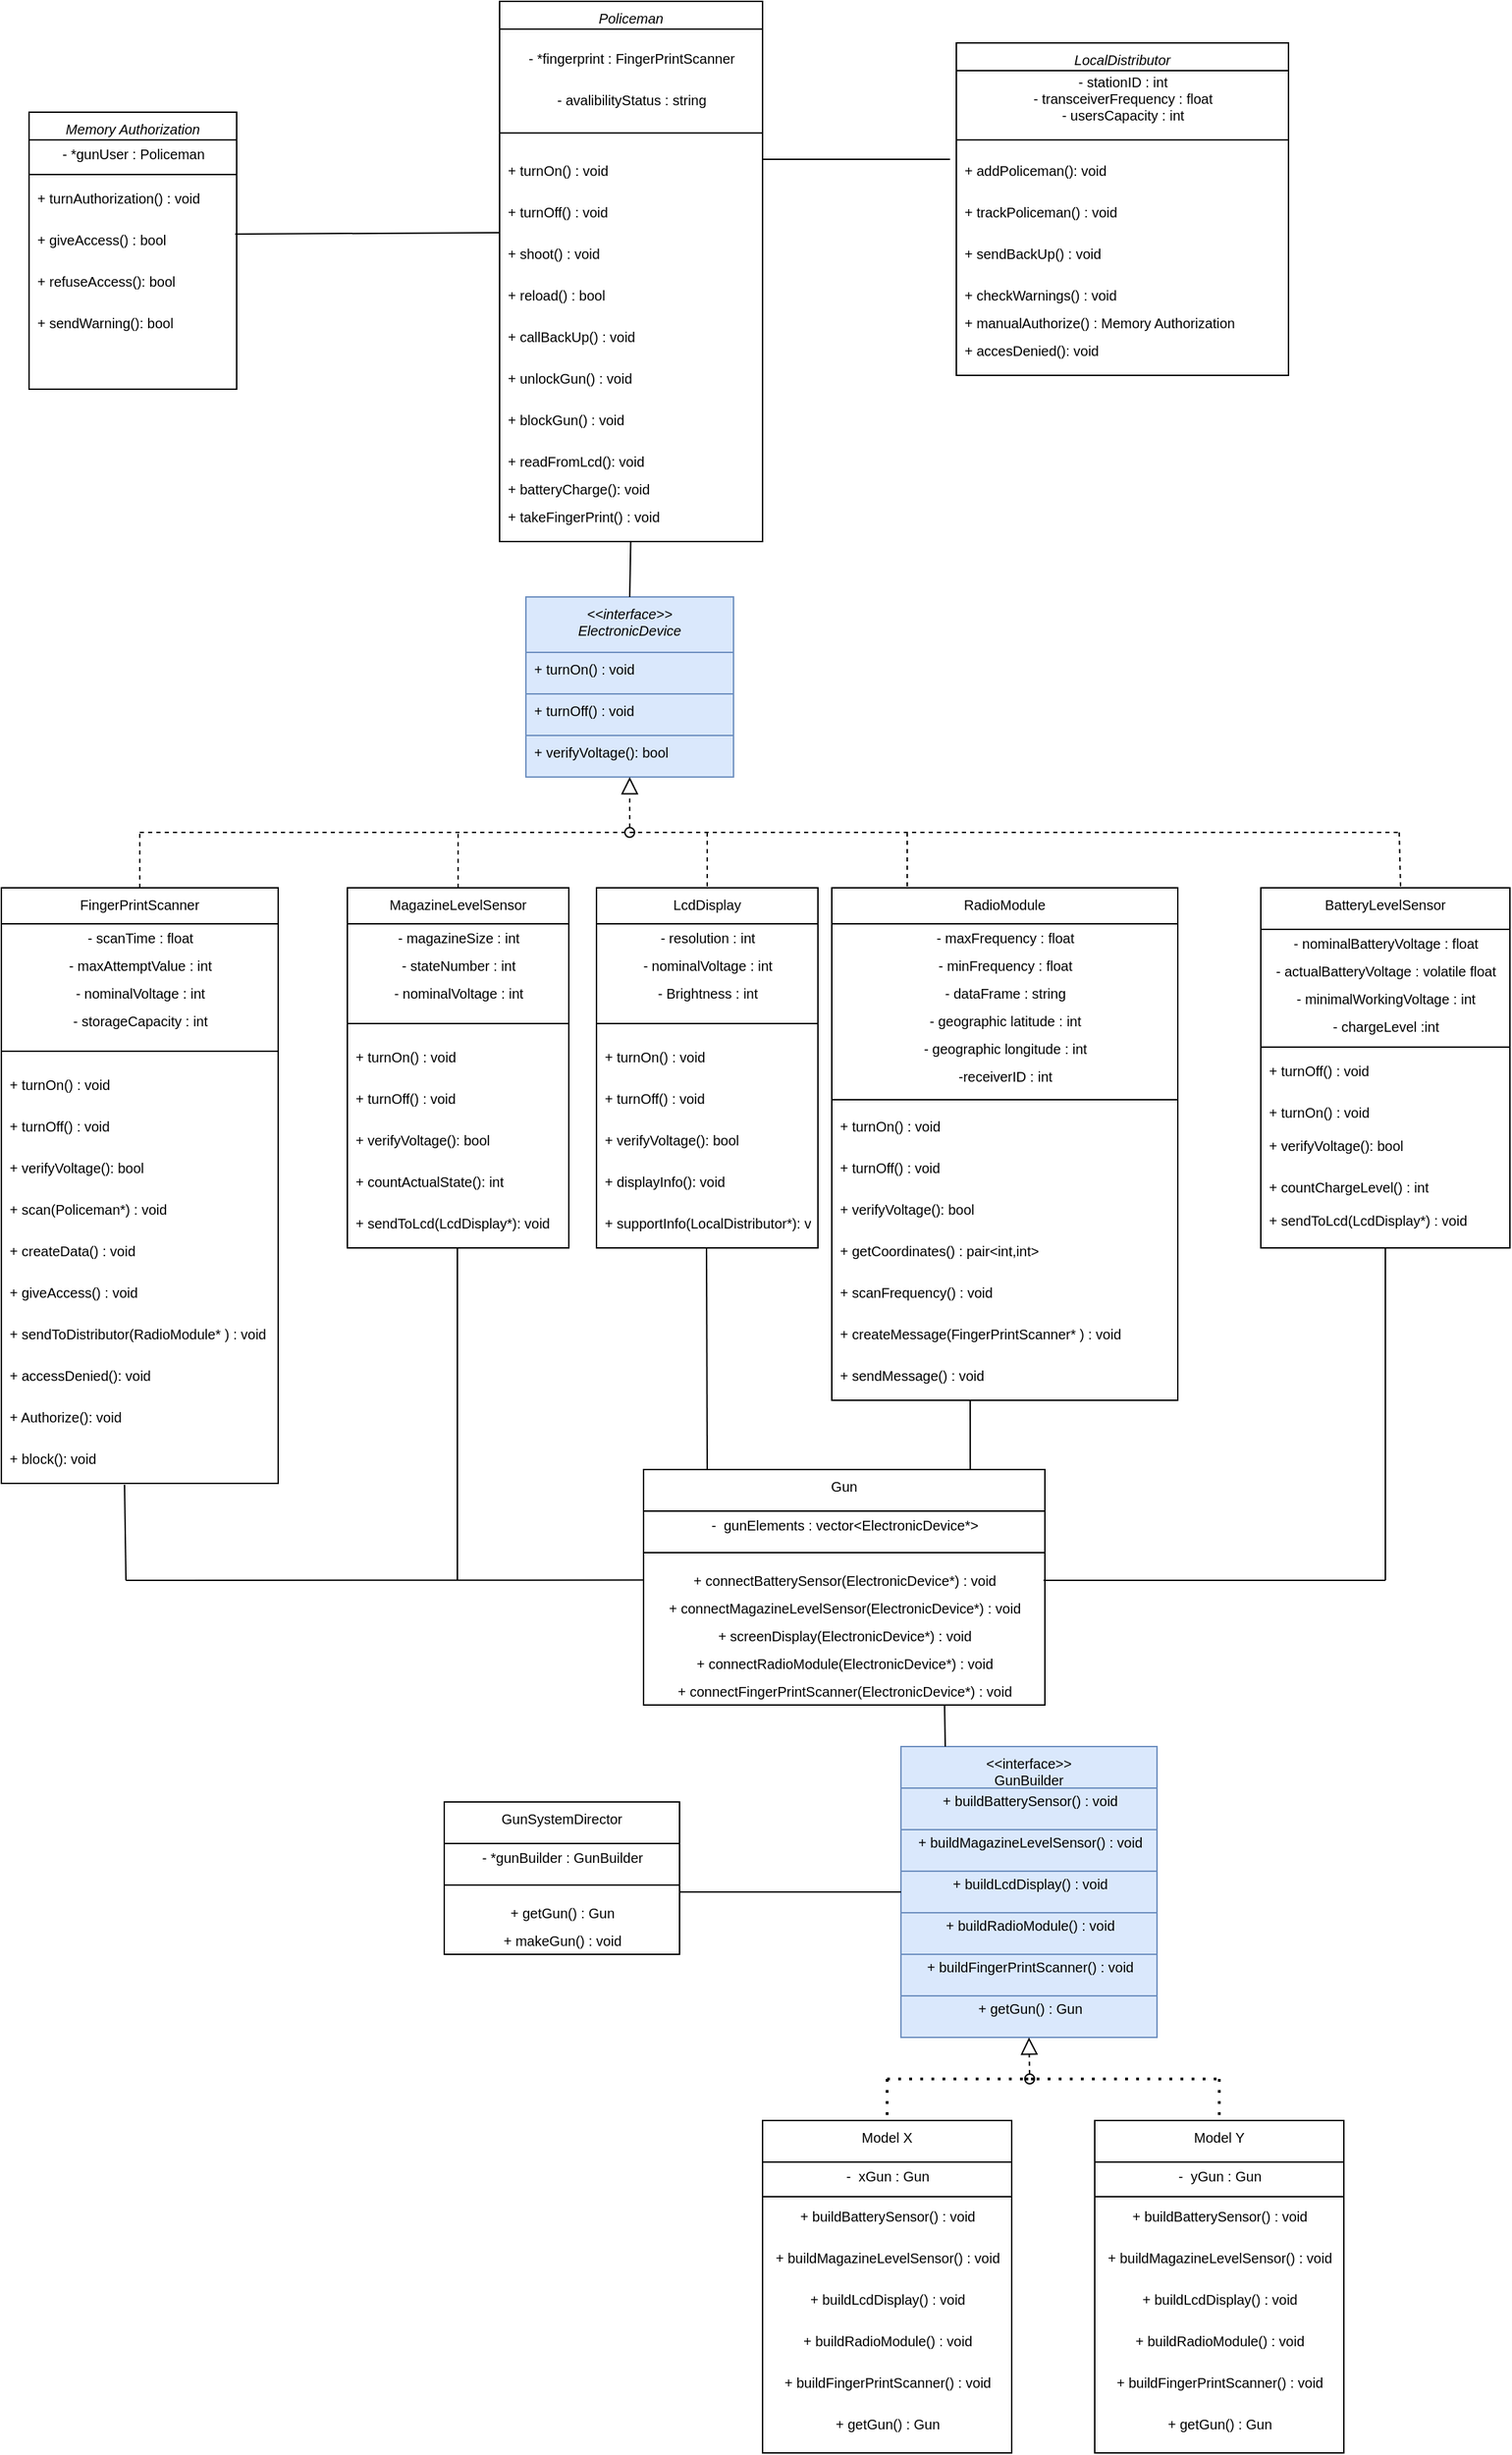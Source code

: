 <mxfile version="13.10.9" type="github">
  <diagram id="C5RBs43oDa-KdzZeNtuy" name="Page-1">
    <mxGraphModel dx="1695" dy="395" grid="1" gridSize="10" guides="1" tooltips="1" connect="1" arrows="1" fold="1" page="1" pageScale="1" pageWidth="827" pageHeight="1169" math="0" shadow="0">
      <root>
        <mxCell id="WIyWlLk6GJQsqaUBKTNV-0" />
        <mxCell id="WIyWlLk6GJQsqaUBKTNV-1" parent="WIyWlLk6GJQsqaUBKTNV-0" />
        <mxCell id="zkfFHV4jXpPFQw0GAbJ--0" value="&lt;&lt;interface&gt;&gt;&#xa;ElectronicDevice" style="swimlane;fontStyle=2;align=center;verticalAlign=top;childLayout=stackLayout;horizontal=1;startSize=40;horizontalStack=0;resizeParent=1;resizeLast=0;collapsible=1;marginBottom=0;rounded=0;shadow=0;strokeWidth=1;fontSize=10;fillColor=#dae8fc;strokeColor=#6c8ebf;" parent="WIyWlLk6GJQsqaUBKTNV-1" vertex="1">
          <mxGeometry x="289" y="490" width="150" height="130" as="geometry">
            <mxRectangle x="230" y="140" width="160" height="26" as="alternateBounds" />
          </mxGeometry>
        </mxCell>
        <mxCell id="zkfFHV4jXpPFQw0GAbJ--5" value="+ turnOn() : void&#xa;" style="text;align=left;verticalAlign=top;spacingLeft=4;spacingRight=4;overflow=hidden;rotatable=0;points=[[0,0.5],[1,0.5]];portConstraint=eastwest;fontStyle=0;fontSize=10;fillColor=#dae8fc;strokeColor=#6c8ebf;" parent="zkfFHV4jXpPFQw0GAbJ--0" vertex="1">
          <mxGeometry y="40" width="150" height="30" as="geometry" />
        </mxCell>
        <mxCell id="sx2QIKrMVO3LEQY4gypk-1" value="+ turnOff() : void&#xa;" style="text;align=left;verticalAlign=top;spacingLeft=4;spacingRight=4;overflow=hidden;rotatable=0;points=[[0,0.5],[1,0.5]];portConstraint=eastwest;fontStyle=0;fontSize=10;fillColor=#dae8fc;strokeColor=#6c8ebf;" parent="zkfFHV4jXpPFQw0GAbJ--0" vertex="1">
          <mxGeometry y="70" width="150" height="30" as="geometry" />
        </mxCell>
        <mxCell id="LMsbqxx9MmnWXp2nUihB-29" value="+ verifyVoltage(): bool&#xa;" style="text;align=left;verticalAlign=top;spacingLeft=4;spacingRight=4;overflow=hidden;rotatable=0;points=[[0,0.5],[1,0.5]];portConstraint=eastwest;fontStyle=0;fontSize=10;fillColor=#dae8fc;strokeColor=#6c8ebf;" parent="zkfFHV4jXpPFQw0GAbJ--0" vertex="1">
          <mxGeometry y="100" width="150" height="30" as="geometry" />
        </mxCell>
        <mxCell id="zkfFHV4jXpPFQw0GAbJ--6" value="BatteryLevelSensor" style="swimlane;fontStyle=0;align=center;verticalAlign=top;childLayout=stackLayout;horizontal=1;startSize=30;horizontalStack=0;resizeParent=1;resizeLast=0;collapsible=1;marginBottom=0;rounded=0;shadow=0;strokeWidth=1;fontSize=10;" parent="WIyWlLk6GJQsqaUBKTNV-1" vertex="1">
          <mxGeometry x="820" y="700" width="180" height="260" as="geometry">
            <mxRectangle x="130" y="380" width="160" height="26" as="alternateBounds" />
          </mxGeometry>
        </mxCell>
        <mxCell id="LMsbqxx9MmnWXp2nUihB-1" value="- nominalBatteryVoltage : float" style="text;html=1;align=center;verticalAlign=middle;resizable=0;points=[];autosize=1;fontSize=10;" parent="zkfFHV4jXpPFQw0GAbJ--6" vertex="1">
          <mxGeometry y="30" width="180" height="20" as="geometry" />
        </mxCell>
        <mxCell id="LMsbqxx9MmnWXp2nUihB-2" value="- actualBatteryVoltage : volatile float" style="text;html=1;align=center;verticalAlign=middle;resizable=0;points=[];autosize=1;fontSize=10;" parent="zkfFHV4jXpPFQw0GAbJ--6" vertex="1">
          <mxGeometry y="50" width="180" height="20" as="geometry" />
        </mxCell>
        <mxCell id="LMsbqxx9MmnWXp2nUihB-3" value="- minimalWorkingVoltage : int" style="text;html=1;align=center;verticalAlign=middle;resizable=0;points=[];autosize=1;fontSize=10;" parent="zkfFHV4jXpPFQw0GAbJ--6" vertex="1">
          <mxGeometry y="70" width="180" height="20" as="geometry" />
        </mxCell>
        <mxCell id="LMsbqxx9MmnWXp2nUihB-5" value="- chargeLevel :int " style="text;html=1;align=center;verticalAlign=middle;resizable=0;points=[];autosize=1;fontSize=10;" parent="zkfFHV4jXpPFQw0GAbJ--6" vertex="1">
          <mxGeometry y="90" width="180" height="20" as="geometry" />
        </mxCell>
        <mxCell id="zkfFHV4jXpPFQw0GAbJ--9" value="" style="line;html=1;strokeWidth=1;align=left;verticalAlign=middle;spacingTop=-6;spacingLeft=2;spacingRight=3;rotatable=0;labelPosition=right;points=[];portConstraint=eastwest;spacing=-1;fontSize=10;" parent="zkfFHV4jXpPFQw0GAbJ--6" vertex="1">
          <mxGeometry y="110" width="180" height="10" as="geometry" />
        </mxCell>
        <mxCell id="sx2QIKrMVO3LEQY4gypk-17" value="+ turnOff() : void&#xa;" style="text;align=left;verticalAlign=top;spacingLeft=4;spacingRight=4;overflow=hidden;rotatable=0;points=[[0,0.5],[1,0.5]];portConstraint=eastwest;fontStyle=0;fontSize=10;" parent="zkfFHV4jXpPFQw0GAbJ--6" vertex="1">
          <mxGeometry y="120" width="180" height="30" as="geometry" />
        </mxCell>
        <mxCell id="sx2QIKrMVO3LEQY4gypk-15" value="+ turnOn() : void&#xa;" style="text;align=left;verticalAlign=top;spacingLeft=4;spacingRight=4;overflow=hidden;rotatable=0;points=[[0,0.5],[1,0.5]];portConstraint=eastwest;fontStyle=0;fontSize=10;" parent="zkfFHV4jXpPFQw0GAbJ--6" vertex="1">
          <mxGeometry y="150" width="180" height="24" as="geometry" />
        </mxCell>
        <mxCell id="LMsbqxx9MmnWXp2nUihB-31" value="+ verifyVoltage(): bool&#xa;" style="text;align=left;verticalAlign=top;spacingLeft=4;spacingRight=4;overflow=hidden;rotatable=0;points=[[0,0.5],[1,0.5]];portConstraint=eastwest;fontStyle=0;fontSize=10;" parent="zkfFHV4jXpPFQw0GAbJ--6" vertex="1">
          <mxGeometry y="174" width="180" height="30" as="geometry" />
        </mxCell>
        <mxCell id="LMsbqxx9MmnWXp2nUihB-7" value="+ countChargeLevel() : int&#xa;&#xa;" style="text;align=left;verticalAlign=top;spacingLeft=4;spacingRight=4;overflow=hidden;rotatable=0;points=[[0,0.5],[1,0.5]];portConstraint=eastwest;fontStyle=0;fontSize=10;" parent="zkfFHV4jXpPFQw0GAbJ--6" vertex="1">
          <mxGeometry y="204" width="180" height="24" as="geometry" />
        </mxCell>
        <mxCell id="LMsbqxx9MmnWXp2nUihB-8" value="+ sendToLcd(LcdDisplay*) : void&#xa;&#xa;" style="text;align=left;verticalAlign=top;spacingLeft=4;spacingRight=4;overflow=hidden;rotatable=0;points=[[0,0.5],[1,0.5]];portConstraint=eastwest;fontStyle=0;fontSize=10;" parent="zkfFHV4jXpPFQw0GAbJ--6" vertex="1">
          <mxGeometry y="228" width="180" height="24" as="geometry" />
        </mxCell>
        <mxCell id="zkfFHV4jXpPFQw0GAbJ--13" value="LcdDisplay" style="swimlane;fontStyle=0;align=center;verticalAlign=top;childLayout=stackLayout;horizontal=1;startSize=26;horizontalStack=0;resizeParent=1;resizeLast=0;collapsible=1;marginBottom=0;rounded=0;shadow=0;strokeWidth=1;fontSize=10;" parent="WIyWlLk6GJQsqaUBKTNV-1" vertex="1">
          <mxGeometry x="340" y="700" width="160" height="260" as="geometry">
            <mxRectangle x="340" y="380" width="170" height="26" as="alternateBounds" />
          </mxGeometry>
        </mxCell>
        <mxCell id="LMsbqxx9MmnWXp2nUihB-39" value="- resolution : int" style="text;html=1;align=center;verticalAlign=middle;resizable=0;points=[];autosize=1;fontSize=10;" parent="zkfFHV4jXpPFQw0GAbJ--13" vertex="1">
          <mxGeometry y="26" width="160" height="20" as="geometry" />
        </mxCell>
        <mxCell id="LMsbqxx9MmnWXp2nUihB-40" value="- nominalVoltage : int" style="text;html=1;align=center;verticalAlign=middle;resizable=0;points=[];autosize=1;fontSize=10;" parent="zkfFHV4jXpPFQw0GAbJ--13" vertex="1">
          <mxGeometry y="46" width="160" height="20" as="geometry" />
        </mxCell>
        <mxCell id="LMsbqxx9MmnWXp2nUihB-41" value="- Brightness : int" style="text;html=1;align=center;verticalAlign=middle;resizable=0;points=[];autosize=1;fontSize=10;" parent="zkfFHV4jXpPFQw0GAbJ--13" vertex="1">
          <mxGeometry y="66" width="160" height="20" as="geometry" />
        </mxCell>
        <mxCell id="zkfFHV4jXpPFQw0GAbJ--15" value="" style="line;html=1;strokeWidth=1;align=left;verticalAlign=middle;spacingTop=-1;spacingLeft=3;spacingRight=3;rotatable=0;labelPosition=right;points=[];portConstraint=eastwest;fontSize=10;" parent="zkfFHV4jXpPFQw0GAbJ--13" vertex="1">
          <mxGeometry y="86" width="160" height="24" as="geometry" />
        </mxCell>
        <mxCell id="sx2QIKrMVO3LEQY4gypk-14" value="+ turnOn() : void&#xa;" style="text;align=left;verticalAlign=top;spacingLeft=4;spacingRight=4;overflow=hidden;rotatable=0;points=[[0,0.5],[1,0.5]];portConstraint=eastwest;fontStyle=0;fontSize=10;" parent="zkfFHV4jXpPFQw0GAbJ--13" vertex="1">
          <mxGeometry y="110" width="160" height="30" as="geometry" />
        </mxCell>
        <mxCell id="sx2QIKrMVO3LEQY4gypk-16" value="+ turnOff() : void&#xa;" style="text;align=left;verticalAlign=top;spacingLeft=4;spacingRight=4;overflow=hidden;rotatable=0;points=[[0,0.5],[1,0.5]];portConstraint=eastwest;fontStyle=0;fontSize=10;" parent="zkfFHV4jXpPFQw0GAbJ--13" vertex="1">
          <mxGeometry y="140" width="160" height="30" as="geometry" />
        </mxCell>
        <mxCell id="LMsbqxx9MmnWXp2nUihB-33" value="+ verifyVoltage(): bool&#xa;" style="text;align=left;verticalAlign=top;spacingLeft=4;spacingRight=4;overflow=hidden;rotatable=0;points=[[0,0.5],[1,0.5]];portConstraint=eastwest;fontStyle=0;fontSize=10;" parent="zkfFHV4jXpPFQw0GAbJ--13" vertex="1">
          <mxGeometry y="170" width="160" height="30" as="geometry" />
        </mxCell>
        <mxCell id="LMsbqxx9MmnWXp2nUihB-42" value="+ displayInfo(): void&#xa;" style="text;align=left;verticalAlign=top;spacingLeft=4;spacingRight=4;overflow=hidden;rotatable=0;points=[[0,0.5],[1,0.5]];portConstraint=eastwest;fontStyle=0;fontSize=10;" parent="zkfFHV4jXpPFQw0GAbJ--13" vertex="1">
          <mxGeometry y="200" width="160" height="30" as="geometry" />
        </mxCell>
        <mxCell id="LMsbqxx9MmnWXp2nUihB-43" value="+ supportInfo(LocalDistributor*): void&#xa;" style="text;align=left;verticalAlign=top;spacingLeft=4;spacingRight=4;overflow=hidden;rotatable=0;points=[[0,0.5],[1,0.5]];portConstraint=eastwest;fontStyle=0;fontSize=10;" parent="zkfFHV4jXpPFQw0GAbJ--13" vertex="1">
          <mxGeometry y="230" width="160" height="30" as="geometry" />
        </mxCell>
        <mxCell id="sx2QIKrMVO3LEQY4gypk-18" value="MagazineLevelSensor" style="swimlane;fontStyle=0;align=center;verticalAlign=top;childLayout=stackLayout;horizontal=1;startSize=26;horizontalStack=0;resizeParent=1;resizeLast=0;collapsible=1;marginBottom=0;rounded=0;shadow=0;strokeWidth=1;fontSize=10;" parent="WIyWlLk6GJQsqaUBKTNV-1" vertex="1">
          <mxGeometry x="160" y="700" width="160" height="260" as="geometry">
            <mxRectangle x="340" y="380" width="170" height="26" as="alternateBounds" />
          </mxGeometry>
        </mxCell>
        <mxCell id="LMsbqxx9MmnWXp2nUihB-10" value="- magazineSize : int" style="text;html=1;align=center;verticalAlign=middle;resizable=0;points=[];autosize=1;fontSize=10;" parent="sx2QIKrMVO3LEQY4gypk-18" vertex="1">
          <mxGeometry y="26" width="160" height="20" as="geometry" />
        </mxCell>
        <mxCell id="LMsbqxx9MmnWXp2nUihB-11" value="- stateNumber : int" style="text;html=1;align=center;verticalAlign=middle;resizable=0;points=[];autosize=1;fontSize=10;" parent="sx2QIKrMVO3LEQY4gypk-18" vertex="1">
          <mxGeometry y="46" width="160" height="20" as="geometry" />
        </mxCell>
        <mxCell id="LMsbqxx9MmnWXp2nUihB-12" value="- nominalVoltage : int" style="text;html=1;align=center;verticalAlign=middle;resizable=0;points=[];autosize=1;fontSize=10;" parent="sx2QIKrMVO3LEQY4gypk-18" vertex="1">
          <mxGeometry y="66" width="160" height="20" as="geometry" />
        </mxCell>
        <mxCell id="sx2QIKrMVO3LEQY4gypk-20" value="" style="line;html=1;strokeWidth=1;align=left;verticalAlign=middle;spacingTop=-1;spacingLeft=3;spacingRight=3;rotatable=0;labelPosition=right;points=[];portConstraint=eastwest;fontSize=10;" parent="sx2QIKrMVO3LEQY4gypk-18" vertex="1">
          <mxGeometry y="86" width="160" height="24" as="geometry" />
        </mxCell>
        <mxCell id="sx2QIKrMVO3LEQY4gypk-21" value="+ turnOn() : void&#xa;" style="text;align=left;verticalAlign=top;spacingLeft=4;spacingRight=4;overflow=hidden;rotatable=0;points=[[0,0.5],[1,0.5]];portConstraint=eastwest;fontStyle=0;fontSize=10;" parent="sx2QIKrMVO3LEQY4gypk-18" vertex="1">
          <mxGeometry y="110" width="160" height="30" as="geometry" />
        </mxCell>
        <mxCell id="sx2QIKrMVO3LEQY4gypk-22" value="+ turnOff() : void&#xa;" style="text;align=left;verticalAlign=top;spacingLeft=4;spacingRight=4;overflow=hidden;rotatable=0;points=[[0,0.5],[1,0.5]];portConstraint=eastwest;fontStyle=0;fontSize=10;" parent="sx2QIKrMVO3LEQY4gypk-18" vertex="1">
          <mxGeometry y="140" width="160" height="30" as="geometry" />
        </mxCell>
        <mxCell id="LMsbqxx9MmnWXp2nUihB-32" value="+ verifyVoltage(): bool&#xa;" style="text;align=left;verticalAlign=top;spacingLeft=4;spacingRight=4;overflow=hidden;rotatable=0;points=[[0,0.5],[1,0.5]];portConstraint=eastwest;fontStyle=0;fontSize=10;" parent="sx2QIKrMVO3LEQY4gypk-18" vertex="1">
          <mxGeometry y="170" width="160" height="30" as="geometry" />
        </mxCell>
        <mxCell id="LMsbqxx9MmnWXp2nUihB-37" value="+ countActualState(): int&#xa;" style="text;align=left;verticalAlign=top;spacingLeft=4;spacingRight=4;overflow=hidden;rotatable=0;points=[[0,0.5],[1,0.5]];portConstraint=eastwest;fontStyle=0;fontSize=10;" parent="sx2QIKrMVO3LEQY4gypk-18" vertex="1">
          <mxGeometry y="200" width="160" height="30" as="geometry" />
        </mxCell>
        <mxCell id="LMsbqxx9MmnWXp2nUihB-38" value="+ sendToLcd(LcdDisplay*): void&#xa;" style="text;align=left;verticalAlign=top;spacingLeft=4;spacingRight=4;overflow=hidden;rotatable=0;points=[[0,0.5],[1,0.5]];portConstraint=eastwest;fontStyle=0;fontSize=10;" parent="sx2QIKrMVO3LEQY4gypk-18" vertex="1">
          <mxGeometry y="230" width="160" height="30" as="geometry" />
        </mxCell>
        <mxCell id="sx2QIKrMVO3LEQY4gypk-25" value="RadioModule" style="swimlane;fontStyle=0;align=center;verticalAlign=top;childLayout=stackLayout;horizontal=1;startSize=26;horizontalStack=0;resizeParent=1;resizeLast=0;collapsible=1;marginBottom=0;rounded=0;shadow=0;strokeWidth=1;fontSize=10;" parent="WIyWlLk6GJQsqaUBKTNV-1" vertex="1">
          <mxGeometry x="510" y="700" width="250" height="370" as="geometry">
            <mxRectangle x="340" y="380" width="170" height="26" as="alternateBounds" />
          </mxGeometry>
        </mxCell>
        <mxCell id="LMsbqxx9MmnWXp2nUihB-44" value="- maxFrequency : float" style="text;html=1;align=center;verticalAlign=middle;resizable=0;points=[];autosize=1;fontSize=10;" parent="sx2QIKrMVO3LEQY4gypk-25" vertex="1">
          <mxGeometry y="26" width="250" height="20" as="geometry" />
        </mxCell>
        <mxCell id="LMsbqxx9MmnWXp2nUihB-45" value="- minFrequency : float" style="text;html=1;align=center;verticalAlign=middle;resizable=0;points=[];autosize=1;fontSize=10;" parent="sx2QIKrMVO3LEQY4gypk-25" vertex="1">
          <mxGeometry y="46" width="250" height="20" as="geometry" />
        </mxCell>
        <mxCell id="LMsbqxx9MmnWXp2nUihB-47" value="- dataFrame : string" style="text;html=1;align=center;verticalAlign=middle;resizable=0;points=[];autosize=1;fontSize=10;" parent="sx2QIKrMVO3LEQY4gypk-25" vertex="1">
          <mxGeometry y="66" width="250" height="20" as="geometry" />
        </mxCell>
        <mxCell id="LMsbqxx9MmnWXp2nUihB-48" value="-&lt;span class=&quot;aCOpRe&quot;&gt;&lt;span&gt; geographic latitude : int&lt;br&gt;&lt;/span&gt;&lt;/span&gt;" style="text;html=1;align=center;verticalAlign=middle;resizable=0;points=[];autosize=1;fontSize=10;" parent="sx2QIKrMVO3LEQY4gypk-25" vertex="1">
          <mxGeometry y="86" width="250" height="20" as="geometry" />
        </mxCell>
        <mxCell id="LMsbqxx9MmnWXp2nUihB-49" value="-&lt;span class=&quot;aCOpRe&quot;&gt;&lt;span&gt; geographic longitude : int&lt;br&gt;&lt;/span&gt;&lt;/span&gt;" style="text;html=1;align=center;verticalAlign=middle;resizable=0;points=[];autosize=1;fontSize=10;" parent="sx2QIKrMVO3LEQY4gypk-25" vertex="1">
          <mxGeometry y="106" width="250" height="20" as="geometry" />
        </mxCell>
        <mxCell id="LMsbqxx9MmnWXp2nUihB-50" value="-receiverID : int" style="text;html=1;align=center;verticalAlign=middle;resizable=0;points=[];autosize=1;fontSize=10;" parent="sx2QIKrMVO3LEQY4gypk-25" vertex="1">
          <mxGeometry y="126" width="250" height="20" as="geometry" />
        </mxCell>
        <mxCell id="sx2QIKrMVO3LEQY4gypk-26" value="" style="line;html=1;strokeWidth=1;align=left;verticalAlign=middle;spacingTop=-1;spacingLeft=3;spacingRight=3;rotatable=0;labelPosition=right;points=[];portConstraint=eastwest;fontSize=10;" parent="sx2QIKrMVO3LEQY4gypk-25" vertex="1">
          <mxGeometry y="146" width="250" height="14" as="geometry" />
        </mxCell>
        <mxCell id="sx2QIKrMVO3LEQY4gypk-27" value="+ turnOn() : void&#xa;" style="text;align=left;verticalAlign=top;spacingLeft=4;spacingRight=4;overflow=hidden;rotatable=0;points=[[0,0.5],[1,0.5]];portConstraint=eastwest;fontStyle=0;fontSize=10;" parent="sx2QIKrMVO3LEQY4gypk-25" vertex="1">
          <mxGeometry y="160" width="250" height="30" as="geometry" />
        </mxCell>
        <mxCell id="sx2QIKrMVO3LEQY4gypk-28" value="+ turnOff() : void&#xa;" style="text;align=left;verticalAlign=top;spacingLeft=4;spacingRight=4;overflow=hidden;rotatable=0;points=[[0,0.5],[1,0.5]];portConstraint=eastwest;fontStyle=0;fontSize=10;" parent="sx2QIKrMVO3LEQY4gypk-25" vertex="1">
          <mxGeometry y="190" width="250" height="30" as="geometry" />
        </mxCell>
        <mxCell id="LMsbqxx9MmnWXp2nUihB-34" value="+ verifyVoltage(): bool&#xa;" style="text;align=left;verticalAlign=top;spacingLeft=4;spacingRight=4;overflow=hidden;rotatable=0;points=[[0,0.5],[1,0.5]];portConstraint=eastwest;fontStyle=0;fontSize=10;" parent="sx2QIKrMVO3LEQY4gypk-25" vertex="1">
          <mxGeometry y="220" width="250" height="30" as="geometry" />
        </mxCell>
        <mxCell id="LMsbqxx9MmnWXp2nUihB-51" value="+ getCoordinates() : pair&lt;int,int&gt;&#xa;" style="text;align=left;verticalAlign=top;spacingLeft=4;spacingRight=4;overflow=hidden;rotatable=0;points=[[0,0.5],[1,0.5]];portConstraint=eastwest;fontStyle=0;fontSize=10;" parent="sx2QIKrMVO3LEQY4gypk-25" vertex="1">
          <mxGeometry y="250" width="250" height="30" as="geometry" />
        </mxCell>
        <mxCell id="LMsbqxx9MmnWXp2nUihB-52" value="+ scanFrequency() : void&#xa;" style="text;align=left;verticalAlign=top;spacingLeft=4;spacingRight=4;overflow=hidden;rotatable=0;points=[[0,0.5],[1,0.5]];portConstraint=eastwest;fontStyle=0;fontSize=10;" parent="sx2QIKrMVO3LEQY4gypk-25" vertex="1">
          <mxGeometry y="280" width="250" height="30" as="geometry" />
        </mxCell>
        <mxCell id="LMsbqxx9MmnWXp2nUihB-53" value="+ createMessage(FingerPrintScanner* ) : void&#xa;" style="text;align=left;verticalAlign=top;spacingLeft=4;spacingRight=4;overflow=hidden;rotatable=0;points=[[0,0.5],[1,0.5]];portConstraint=eastwest;fontStyle=0;fontSize=10;" parent="sx2QIKrMVO3LEQY4gypk-25" vertex="1">
          <mxGeometry y="310" width="250" height="30" as="geometry" />
        </mxCell>
        <mxCell id="LMsbqxx9MmnWXp2nUihB-54" value="+ sendMessage() : void&#xa;" style="text;align=left;verticalAlign=top;spacingLeft=4;spacingRight=4;overflow=hidden;rotatable=0;points=[[0,0.5],[1,0.5]];portConstraint=eastwest;fontStyle=0;fontSize=10;" parent="sx2QIKrMVO3LEQY4gypk-25" vertex="1">
          <mxGeometry y="340" width="250" height="30" as="geometry" />
        </mxCell>
        <mxCell id="sx2QIKrMVO3LEQY4gypk-29" value="FingerPrintScanner" style="swimlane;fontStyle=0;align=center;verticalAlign=top;childLayout=stackLayout;horizontal=1;startSize=26;horizontalStack=0;resizeParent=1;resizeLast=0;collapsible=1;marginBottom=0;rounded=0;shadow=0;strokeWidth=1;fontSize=10;" parent="WIyWlLk6GJQsqaUBKTNV-1" vertex="1">
          <mxGeometry x="-90" y="700" width="200" height="430" as="geometry">
            <mxRectangle x="340" y="380" width="170" height="26" as="alternateBounds" />
          </mxGeometry>
        </mxCell>
        <mxCell id="LMsbqxx9MmnWXp2nUihB-55" value="&lt;div&gt;- scanTime : float&lt;/div&gt;" style="text;html=1;align=center;verticalAlign=middle;resizable=0;points=[];autosize=1;fontSize=10;" parent="sx2QIKrMVO3LEQY4gypk-29" vertex="1">
          <mxGeometry y="26" width="200" height="20" as="geometry" />
        </mxCell>
        <mxCell id="LMsbqxx9MmnWXp2nUihB-56" value="&lt;div&gt;- maxAttemptValue : int&lt;/div&gt;" style="text;html=1;align=center;verticalAlign=middle;resizable=0;points=[];autosize=1;fontSize=10;" parent="sx2QIKrMVO3LEQY4gypk-29" vertex="1">
          <mxGeometry y="46" width="200" height="20" as="geometry" />
        </mxCell>
        <mxCell id="LMsbqxx9MmnWXp2nUihB-58" value="- nominalVoltage : int" style="text;html=1;align=center;verticalAlign=middle;resizable=0;points=[];autosize=1;fontSize=10;" parent="sx2QIKrMVO3LEQY4gypk-29" vertex="1">
          <mxGeometry y="66" width="200" height="20" as="geometry" />
        </mxCell>
        <mxCell id="LMsbqxx9MmnWXp2nUihB-57" value="- storageCapacity : int" style="text;html=1;align=center;verticalAlign=middle;resizable=0;points=[];autosize=1;fontSize=10;" parent="sx2QIKrMVO3LEQY4gypk-29" vertex="1">
          <mxGeometry y="86" width="200" height="20" as="geometry" />
        </mxCell>
        <mxCell id="sx2QIKrMVO3LEQY4gypk-30" value="" style="line;html=1;strokeWidth=1;align=left;verticalAlign=middle;spacingTop=-1;spacingLeft=3;spacingRight=3;rotatable=0;labelPosition=right;points=[];portConstraint=eastwest;fontSize=10;" parent="sx2QIKrMVO3LEQY4gypk-29" vertex="1">
          <mxGeometry y="106" width="200" height="24" as="geometry" />
        </mxCell>
        <mxCell id="sx2QIKrMVO3LEQY4gypk-31" value="+ turnOn() : void&#xa;" style="text;align=left;verticalAlign=top;spacingLeft=4;spacingRight=4;overflow=hidden;rotatable=0;points=[[0,0.5],[1,0.5]];portConstraint=eastwest;fontStyle=0;fontSize=10;" parent="sx2QIKrMVO3LEQY4gypk-29" vertex="1">
          <mxGeometry y="130" width="200" height="30" as="geometry" />
        </mxCell>
        <mxCell id="sx2QIKrMVO3LEQY4gypk-32" value="+ turnOff() : void&#xa;" style="text;align=left;verticalAlign=top;spacingLeft=4;spacingRight=4;overflow=hidden;rotatable=0;points=[[0,0.5],[1,0.5]];portConstraint=eastwest;fontStyle=0;fontSize=10;" parent="sx2QIKrMVO3LEQY4gypk-29" vertex="1">
          <mxGeometry y="160" width="200" height="30" as="geometry" />
        </mxCell>
        <mxCell id="LMsbqxx9MmnWXp2nUihB-35" value="+ verifyVoltage(): bool&#xa;" style="text;align=left;verticalAlign=top;spacingLeft=4;spacingRight=4;overflow=hidden;rotatable=0;points=[[0,0.5],[1,0.5]];portConstraint=eastwest;fontStyle=0;fontSize=10;" parent="sx2QIKrMVO3LEQY4gypk-29" vertex="1">
          <mxGeometry y="190" width="200" height="30" as="geometry" />
        </mxCell>
        <mxCell id="LMsbqxx9MmnWXp2nUihB-60" value="+ scan(Policeman*) : void  &#xa;" style="text;align=left;verticalAlign=top;spacingLeft=4;spacingRight=4;overflow=hidden;rotatable=0;points=[[0,0.5],[1,0.5]];portConstraint=eastwest;fontStyle=0;fontSize=10;" parent="sx2QIKrMVO3LEQY4gypk-29" vertex="1">
          <mxGeometry y="220" width="200" height="30" as="geometry" />
        </mxCell>
        <mxCell id="LMsbqxx9MmnWXp2nUihB-62" value="+ createData() : void  &#xa;" style="text;align=left;verticalAlign=top;spacingLeft=4;spacingRight=4;overflow=hidden;rotatable=0;points=[[0,0.5],[1,0.5]];portConstraint=eastwest;fontStyle=0;fontSize=10;" parent="sx2QIKrMVO3LEQY4gypk-29" vertex="1">
          <mxGeometry y="250" width="200" height="30" as="geometry" />
        </mxCell>
        <mxCell id="zYMQDGKd3a_AJ7LAd1tk-0" value="+ giveAccess() : void  &#xa;" style="text;align=left;verticalAlign=top;spacingLeft=4;spacingRight=4;overflow=hidden;rotatable=0;points=[[0,0.5],[1,0.5]];portConstraint=eastwest;fontStyle=0;fontSize=10;" parent="sx2QIKrMVO3LEQY4gypk-29" vertex="1">
          <mxGeometry y="280" width="200" height="30" as="geometry" />
        </mxCell>
        <mxCell id="zYMQDGKd3a_AJ7LAd1tk-1" value="+ sendToDistributor(RadioModule* ) : void  &#xa;" style="text;align=left;verticalAlign=top;spacingLeft=4;spacingRight=4;overflow=hidden;rotatable=0;points=[[0,0.5],[1,0.5]];portConstraint=eastwest;fontStyle=0;fontSize=10;" parent="sx2QIKrMVO3LEQY4gypk-29" vertex="1">
          <mxGeometry y="310" width="200" height="30" as="geometry" />
        </mxCell>
        <mxCell id="LMsbqxx9MmnWXp2nUihB-75" value="+ accessDenied(): void  &#xa;&#xa;&#xa;" style="text;align=left;verticalAlign=top;spacingLeft=4;spacingRight=4;overflow=hidden;rotatable=0;points=[[0,0.5],[1,0.5]];portConstraint=eastwest;fontStyle=0;fontSize=10;" parent="sx2QIKrMVO3LEQY4gypk-29" vertex="1">
          <mxGeometry y="340" width="200" height="30" as="geometry" />
        </mxCell>
        <mxCell id="zYMQDGKd3a_AJ7LAd1tk-9" value="+ Authorize(): void  &#xa;&#xa;&#xa;" style="text;align=left;verticalAlign=top;spacingLeft=4;spacingRight=4;overflow=hidden;rotatable=0;points=[[0,0.5],[1,0.5]];portConstraint=eastwest;fontStyle=0;fontSize=10;" parent="sx2QIKrMVO3LEQY4gypk-29" vertex="1">
          <mxGeometry y="370" width="200" height="30" as="geometry" />
        </mxCell>
        <mxCell id="zYMQDGKd3a_AJ7LAd1tk-6" value="+ block(): void  &#xa;" style="text;align=left;verticalAlign=top;spacingLeft=4;spacingRight=4;overflow=hidden;rotatable=0;points=[[0,0.5],[1,0.5]];portConstraint=eastwest;fontStyle=0;fontSize=10;" parent="sx2QIKrMVO3LEQY4gypk-29" vertex="1">
          <mxGeometry y="400" width="200" height="30" as="geometry" />
        </mxCell>
        <mxCell id="LMsbqxx9MmnWXp2nUihB-20" value="" style="endArrow=none;dashed=1;html=1;fontSize=10;" parent="WIyWlLk6GJQsqaUBKTNV-1" edge="1">
          <mxGeometry width="50" height="50" relative="1" as="geometry">
            <mxPoint x="10" y="660" as="sourcePoint" />
            <mxPoint x="280" y="660" as="targetPoint" />
          </mxGeometry>
        </mxCell>
        <mxCell id="LMsbqxx9MmnWXp2nUihB-22" value="" style="endArrow=none;dashed=1;html=1;exitX=0.5;exitY=0;exitDx=0;exitDy=0;fontSize=10;" parent="WIyWlLk6GJQsqaUBKTNV-1" source="sx2QIKrMVO3LEQY4gypk-18" edge="1">
          <mxGeometry width="50" height="50" relative="1" as="geometry">
            <mxPoint x="264.5" y="700" as="sourcePoint" />
            <mxPoint x="240" y="660" as="targetPoint" />
          </mxGeometry>
        </mxCell>
        <mxCell id="LMsbqxx9MmnWXp2nUihB-23" value="" style="endArrow=none;dashed=1;html=1;fontSize=10;" parent="WIyWlLk6GJQsqaUBKTNV-1" edge="1">
          <mxGeometry width="50" height="50" relative="1" as="geometry">
            <mxPoint x="280" y="660" as="sourcePoint" />
            <mxPoint x="920" y="660" as="targetPoint" />
          </mxGeometry>
        </mxCell>
        <mxCell id="LMsbqxx9MmnWXp2nUihB-24" value="" style="endArrow=none;dashed=1;html=1;entryX=0.5;entryY=0;entryDx=0;entryDy=0;fontSize=10;" parent="WIyWlLk6GJQsqaUBKTNV-1" target="zkfFHV4jXpPFQw0GAbJ--13" edge="1">
          <mxGeometry width="50" height="50" relative="1" as="geometry">
            <mxPoint x="420" y="660" as="sourcePoint" />
            <mxPoint x="520" y="570" as="targetPoint" />
          </mxGeometry>
        </mxCell>
        <mxCell id="LMsbqxx9MmnWXp2nUihB-25" value="" style="endArrow=none;dashed=1;html=1;entryX=0.5;entryY=0;entryDx=0;entryDy=0;fontSize=10;" parent="WIyWlLk6GJQsqaUBKTNV-1" edge="1">
          <mxGeometry width="50" height="50" relative="1" as="geometry">
            <mxPoint x="564.5" y="660" as="sourcePoint" />
            <mxPoint x="564.5" y="700" as="targetPoint" />
          </mxGeometry>
        </mxCell>
        <mxCell id="LMsbqxx9MmnWXp2nUihB-27" value="" style="startArrow=oval;startFill=0;startSize=7;endArrow=block;endFill=0;endSize=10;dashed=1;html=1;entryX=0.5;entryY=1;entryDx=0;entryDy=0;" parent="WIyWlLk6GJQsqaUBKTNV-1" target="zkfFHV4jXpPFQw0GAbJ--0" edge="1">
          <mxGeometry width="100" relative="1" as="geometry">
            <mxPoint x="364" y="660" as="sourcePoint" />
            <mxPoint x="400" y="600" as="targetPoint" />
          </mxGeometry>
        </mxCell>
        <mxCell id="LMsbqxx9MmnWXp2nUihB-80" value="Gun" style="swimlane;fontStyle=0;align=center;verticalAlign=top;childLayout=stackLayout;horizontal=1;startSize=30;horizontalStack=0;resizeParent=1;resizeLast=0;collapsible=1;marginBottom=0;rounded=0;shadow=0;strokeWidth=1;fontSize=10;" parent="WIyWlLk6GJQsqaUBKTNV-1" vertex="1">
          <mxGeometry x="374" y="1120" width="290" height="170" as="geometry">
            <mxRectangle x="130" y="380" width="160" height="26" as="alternateBounds" />
          </mxGeometry>
        </mxCell>
        <mxCell id="SZxRtCJqyWKQ7ooCCnyD-42" value="" style="endArrow=none;html=1;fontSize=10;entryX=0.5;entryY=1;entryDx=0;entryDy=0;exitX=0.814;exitY=0;exitDx=0;exitDy=0;exitPerimeter=0;" parent="LMsbqxx9MmnWXp2nUihB-80" source="LMsbqxx9MmnWXp2nUihB-80" edge="1">
          <mxGeometry width="50" height="50" relative="1" as="geometry">
            <mxPoint x="236" y="190" as="sourcePoint" />
            <mxPoint x="236" y="-50" as="targetPoint" />
          </mxGeometry>
        </mxCell>
        <mxCell id="SZxRtCJqyWKQ7ooCCnyD-0" value="&lt;font style=&quot;font-size: 10px&quot;&gt;-&amp;nbsp; gunElements :&lt;/font&gt;&lt;font style=&quot;font-size: 10px&quot;&gt;&lt;font style=&quot;font-size: 10px&quot;&gt; vector&amp;lt;ElectronicDevice*&amp;gt; &lt;/font&gt;&lt;/font&gt;" style="text;html=1;align=center;verticalAlign=middle;resizable=0;points=[];autosize=1;" parent="LMsbqxx9MmnWXp2nUihB-80" vertex="1">
          <mxGeometry y="30" width="290" height="20" as="geometry" />
        </mxCell>
        <mxCell id="LMsbqxx9MmnWXp2nUihB-85" value="" style="line;html=1;strokeWidth=1;align=left;verticalAlign=middle;spacingTop=-6;spacingLeft=2;spacingRight=3;rotatable=0;labelPosition=right;points=[];portConstraint=eastwest;spacing=-1;fontSize=10;" parent="LMsbqxx9MmnWXp2nUihB-80" vertex="1">
          <mxGeometry y="50" width="290" height="20" as="geometry" />
        </mxCell>
        <mxCell id="SZxRtCJqyWKQ7ooCCnyD-1" value="&lt;font style=&quot;font-size: 10px&quot;&gt;+ connectBatterySensor(ElectronicDevice*) : void&lt;/font&gt;" style="text;html=1;align=center;verticalAlign=middle;resizable=0;points=[];autosize=1;" parent="LMsbqxx9MmnWXp2nUihB-80" vertex="1">
          <mxGeometry y="70" width="290" height="20" as="geometry" />
        </mxCell>
        <mxCell id="SZxRtCJqyWKQ7ooCCnyD-3" value="&lt;font style=&quot;font-size: 10px&quot;&gt;+ connectMagazineLevelSensor(ElectronicDevice*) : void&lt;/font&gt;" style="text;html=1;align=center;verticalAlign=middle;resizable=0;points=[];autosize=1;" parent="LMsbqxx9MmnWXp2nUihB-80" vertex="1">
          <mxGeometry y="90" width="290" height="20" as="geometry" />
        </mxCell>
        <mxCell id="SZxRtCJqyWKQ7ooCCnyD-2" value="+ screenDisplay(ElectronicDevice*) : void" style="text;html=1;align=center;verticalAlign=middle;resizable=0;points=[];autosize=1;fontSize=10;" parent="LMsbqxx9MmnWXp2nUihB-80" vertex="1">
          <mxGeometry y="110" width="290" height="20" as="geometry" />
        </mxCell>
        <mxCell id="SZxRtCJqyWKQ7ooCCnyD-4" value="+ connectRadioModule(ElectronicDevice*) : void" style="text;html=1;align=center;verticalAlign=middle;resizable=0;points=[];autosize=1;fontSize=10;" parent="LMsbqxx9MmnWXp2nUihB-80" vertex="1">
          <mxGeometry y="130" width="290" height="20" as="geometry" />
        </mxCell>
        <mxCell id="SZxRtCJqyWKQ7ooCCnyD-59" value="+ connectFingerPrintScanner(ElectronicDevice*) : void" style="text;html=1;align=center;verticalAlign=middle;resizable=0;points=[];autosize=1;fontSize=10;" parent="LMsbqxx9MmnWXp2nUihB-80" vertex="1">
          <mxGeometry y="150" width="290" height="20" as="geometry" />
        </mxCell>
        <mxCell id="LMsbqxx9MmnWXp2nUihB-91" value="&lt;&lt;interface&gt;&gt;&#xa;GunBuilder&#xa;" style="swimlane;fontStyle=0;align=center;verticalAlign=top;childLayout=stackLayout;horizontal=1;startSize=30;horizontalStack=0;resizeParent=1;resizeLast=0;collapsible=1;marginBottom=0;rounded=0;shadow=0;strokeWidth=1;fontSize=10;fillColor=#dae8fc;strokeColor=#6c8ebf;" parent="WIyWlLk6GJQsqaUBKTNV-1" vertex="1">
          <mxGeometry x="560" y="1320" width="185" height="210" as="geometry">
            <mxRectangle x="130" y="380" width="160" height="26" as="alternateBounds" />
          </mxGeometry>
        </mxCell>
        <mxCell id="SZxRtCJqyWKQ7ooCCnyD-5" value="&lt;div&gt;+ buildBatterySensor() : void&lt;/div&gt;&lt;div&gt;&lt;br&gt;&lt;/div&gt;" style="text;html=1;align=center;verticalAlign=middle;resizable=0;points=[];autosize=1;fontSize=10;fillColor=#dae8fc;strokeColor=#6c8ebf;" parent="LMsbqxx9MmnWXp2nUihB-91" vertex="1">
          <mxGeometry y="30" width="185" height="30" as="geometry" />
        </mxCell>
        <mxCell id="SZxRtCJqyWKQ7ooCCnyD-6" value="&lt;div&gt;+ buildMagazineLevelSensor() : void&lt;/div&gt;&lt;div&gt;&lt;br&gt;&lt;/div&gt;" style="text;html=1;align=center;verticalAlign=middle;resizable=0;points=[];autosize=1;fontSize=10;fillColor=#dae8fc;strokeColor=#6c8ebf;" parent="LMsbqxx9MmnWXp2nUihB-91" vertex="1">
          <mxGeometry y="60" width="185" height="30" as="geometry" />
        </mxCell>
        <mxCell id="SZxRtCJqyWKQ7ooCCnyD-7" value="&lt;div&gt;+ buildLcdDisplay() : void&lt;/div&gt;&lt;div&gt;&lt;br&gt;&lt;/div&gt;" style="text;html=1;align=center;verticalAlign=middle;resizable=0;points=[];autosize=1;fontSize=10;fillColor=#dae8fc;strokeColor=#6c8ebf;" parent="LMsbqxx9MmnWXp2nUihB-91" vertex="1">
          <mxGeometry y="90" width="185" height="30" as="geometry" />
        </mxCell>
        <mxCell id="SZxRtCJqyWKQ7ooCCnyD-8" value="&lt;div&gt;+ buildRadioModule() : void&lt;/div&gt;&lt;div&gt;&lt;br&gt;&lt;/div&gt;" style="text;html=1;align=center;verticalAlign=middle;resizable=0;points=[];autosize=1;fontSize=10;fillColor=#dae8fc;strokeColor=#6c8ebf;" parent="LMsbqxx9MmnWXp2nUihB-91" vertex="1">
          <mxGeometry y="120" width="185" height="30" as="geometry" />
        </mxCell>
        <mxCell id="SZxRtCJqyWKQ7ooCCnyD-9" value="&lt;div&gt;+ buildFingerPrintScanner() : void&lt;/div&gt;&lt;div&gt;&lt;br&gt;&lt;/div&gt;" style="text;html=1;align=center;verticalAlign=middle;resizable=0;points=[];autosize=1;fontSize=10;fillColor=#dae8fc;strokeColor=#6c8ebf;" parent="LMsbqxx9MmnWXp2nUihB-91" vertex="1">
          <mxGeometry y="150" width="185" height="30" as="geometry" />
        </mxCell>
        <mxCell id="SZxRtCJqyWKQ7ooCCnyD-10" value="&lt;div&gt;+ getGun() : Gun&lt;br&gt;&lt;/div&gt;&lt;div&gt;&lt;br&gt;&lt;/div&gt;" style="text;html=1;align=center;verticalAlign=middle;resizable=0;points=[];autosize=1;fontSize=10;fillColor=#dae8fc;strokeColor=#6c8ebf;" parent="LMsbqxx9MmnWXp2nUihB-91" vertex="1">
          <mxGeometry y="180" width="185" height="30" as="geometry" />
        </mxCell>
        <mxCell id="LMsbqxx9MmnWXp2nUihB-93" value="Model X" style="swimlane;fontStyle=0;align=center;verticalAlign=top;childLayout=stackLayout;horizontal=1;startSize=30;horizontalStack=0;resizeParent=1;resizeLast=0;collapsible=1;marginBottom=0;rounded=0;shadow=0;strokeWidth=1;fontSize=10;" parent="WIyWlLk6GJQsqaUBKTNV-1" vertex="1">
          <mxGeometry x="460" y="1590" width="180" height="240" as="geometry">
            <mxRectangle x="130" y="380" width="160" height="26" as="alternateBounds" />
          </mxGeometry>
        </mxCell>
        <mxCell id="SZxRtCJqyWKQ7ooCCnyD-12" value="-&amp;nbsp; xGun : Gun" style="text;html=1;align=center;verticalAlign=middle;resizable=0;points=[];autosize=1;fontSize=10;" parent="LMsbqxx9MmnWXp2nUihB-93" vertex="1">
          <mxGeometry y="30" width="180" height="20" as="geometry" />
        </mxCell>
        <mxCell id="LMsbqxx9MmnWXp2nUihB-94" value="" style="line;html=1;strokeWidth=1;align=left;verticalAlign=middle;spacingTop=-6;spacingLeft=2;spacingRight=3;rotatable=0;labelPosition=right;points=[];portConstraint=eastwest;spacing=-1;fontSize=10;" parent="LMsbqxx9MmnWXp2nUihB-93" vertex="1">
          <mxGeometry y="50" width="180" height="10" as="geometry" />
        </mxCell>
        <mxCell id="SZxRtCJqyWKQ7ooCCnyD-14" value="&lt;div&gt;+ buildBatterySensor() : void&lt;/div&gt;&lt;div&gt;&lt;br&gt;&lt;/div&gt;" style="text;html=1;align=center;verticalAlign=middle;resizable=0;points=[];autosize=1;fontSize=10;" parent="LMsbqxx9MmnWXp2nUihB-93" vertex="1">
          <mxGeometry y="60" width="180" height="30" as="geometry" />
        </mxCell>
        <mxCell id="SZxRtCJqyWKQ7ooCCnyD-16" value="&lt;div&gt;+ buildMagazineLevelSensor() : void&lt;/div&gt;&lt;div&gt;&lt;br&gt;&lt;/div&gt;" style="text;html=1;align=center;verticalAlign=middle;resizable=0;points=[];autosize=1;fontSize=10;" parent="LMsbqxx9MmnWXp2nUihB-93" vertex="1">
          <mxGeometry y="90" width="180" height="30" as="geometry" />
        </mxCell>
        <mxCell id="SZxRtCJqyWKQ7ooCCnyD-18" value="&lt;div&gt;+ buildLcdDisplay() : void&lt;/div&gt;&lt;div&gt;&lt;br&gt;&lt;/div&gt;" style="text;html=1;align=center;verticalAlign=middle;resizable=0;points=[];autosize=1;fontSize=10;" parent="LMsbqxx9MmnWXp2nUihB-93" vertex="1">
          <mxGeometry y="120" width="180" height="30" as="geometry" />
        </mxCell>
        <mxCell id="SZxRtCJqyWKQ7ooCCnyD-20" value="&lt;div&gt;+ buildRadioModule() : void&lt;/div&gt;&lt;div&gt;&lt;br&gt;&lt;/div&gt;" style="text;html=1;align=center;verticalAlign=middle;resizable=0;points=[];autosize=1;fontSize=10;" parent="LMsbqxx9MmnWXp2nUihB-93" vertex="1">
          <mxGeometry y="150" width="180" height="30" as="geometry" />
        </mxCell>
        <mxCell id="SZxRtCJqyWKQ7ooCCnyD-22" value="&lt;div&gt;+ buildFingerPrintScanner() : void&lt;/div&gt;&lt;div&gt;&lt;br&gt;&lt;/div&gt;" style="text;html=1;align=center;verticalAlign=middle;resizable=0;points=[];autosize=1;fontSize=10;" parent="LMsbqxx9MmnWXp2nUihB-93" vertex="1">
          <mxGeometry y="180" width="180" height="30" as="geometry" />
        </mxCell>
        <mxCell id="SZxRtCJqyWKQ7ooCCnyD-25" value="&lt;div&gt;+ getGun() : Gun&lt;br&gt;&lt;/div&gt;&lt;div&gt;&lt;br&gt;&lt;/div&gt;" style="text;html=1;align=center;verticalAlign=middle;resizable=0;points=[];autosize=1;fontSize=10;" parent="LMsbqxx9MmnWXp2nUihB-93" vertex="1">
          <mxGeometry y="210" width="180" height="30" as="geometry" />
        </mxCell>
        <mxCell id="LMsbqxx9MmnWXp2nUihB-95" value="Model Y" style="swimlane;fontStyle=0;align=center;verticalAlign=top;childLayout=stackLayout;horizontal=1;startSize=30;horizontalStack=0;resizeParent=1;resizeLast=0;collapsible=1;marginBottom=0;rounded=0;shadow=0;strokeWidth=1;fontSize=10;" parent="WIyWlLk6GJQsqaUBKTNV-1" vertex="1">
          <mxGeometry x="700" y="1590" width="180" height="240" as="geometry">
            <mxRectangle x="130" y="380" width="160" height="26" as="alternateBounds" />
          </mxGeometry>
        </mxCell>
        <mxCell id="SZxRtCJqyWKQ7ooCCnyD-13" value="-&amp;nbsp; yGun : Gun" style="text;html=1;align=center;verticalAlign=middle;resizable=0;points=[];autosize=1;fontSize=10;" parent="LMsbqxx9MmnWXp2nUihB-95" vertex="1">
          <mxGeometry y="30" width="180" height="20" as="geometry" />
        </mxCell>
        <mxCell id="LMsbqxx9MmnWXp2nUihB-96" value="" style="line;html=1;strokeWidth=1;align=left;verticalAlign=middle;spacingTop=-6;spacingLeft=2;spacingRight=3;rotatable=0;labelPosition=right;points=[];portConstraint=eastwest;spacing=-1;fontSize=10;" parent="LMsbqxx9MmnWXp2nUihB-95" vertex="1">
          <mxGeometry y="50" width="180" height="10" as="geometry" />
        </mxCell>
        <mxCell id="SZxRtCJqyWKQ7ooCCnyD-15" value="&lt;div&gt;+ buildBatterySensor() : void&lt;/div&gt;&lt;div&gt;&lt;br&gt;&lt;/div&gt;" style="text;html=1;align=center;verticalAlign=middle;resizable=0;points=[];autosize=1;fontSize=10;" parent="LMsbqxx9MmnWXp2nUihB-95" vertex="1">
          <mxGeometry y="60" width="180" height="30" as="geometry" />
        </mxCell>
        <mxCell id="SZxRtCJqyWKQ7ooCCnyD-17" value="&lt;div&gt;+ buildMagazineLevelSensor() : void&lt;/div&gt;&lt;div&gt;&lt;br&gt;&lt;/div&gt;" style="text;html=1;align=center;verticalAlign=middle;resizable=0;points=[];autosize=1;fontSize=10;" parent="LMsbqxx9MmnWXp2nUihB-95" vertex="1">
          <mxGeometry y="90" width="180" height="30" as="geometry" />
        </mxCell>
        <mxCell id="SZxRtCJqyWKQ7ooCCnyD-19" value="&lt;div&gt;+ buildLcdDisplay() : void&lt;/div&gt;&lt;div&gt;&lt;br&gt;&lt;/div&gt;" style="text;html=1;align=center;verticalAlign=middle;resizable=0;points=[];autosize=1;fontSize=10;" parent="LMsbqxx9MmnWXp2nUihB-95" vertex="1">
          <mxGeometry y="120" width="180" height="30" as="geometry" />
        </mxCell>
        <mxCell id="SZxRtCJqyWKQ7ooCCnyD-21" value="&lt;div&gt;+ buildRadioModule() : void&lt;/div&gt;&lt;div&gt;&lt;br&gt;&lt;/div&gt;" style="text;html=1;align=center;verticalAlign=middle;resizable=0;points=[];autosize=1;fontSize=10;" parent="LMsbqxx9MmnWXp2nUihB-95" vertex="1">
          <mxGeometry y="150" width="180" height="30" as="geometry" />
        </mxCell>
        <mxCell id="SZxRtCJqyWKQ7ooCCnyD-23" value="&lt;div&gt;+ buildFingerPrintScanner() : void&lt;/div&gt;&lt;div&gt;&lt;br&gt;&lt;/div&gt;" style="text;html=1;align=center;verticalAlign=middle;resizable=0;points=[];autosize=1;fontSize=10;" parent="LMsbqxx9MmnWXp2nUihB-95" vertex="1">
          <mxGeometry y="180" width="180" height="30" as="geometry" />
        </mxCell>
        <mxCell id="SZxRtCJqyWKQ7ooCCnyD-24" value="&lt;div&gt;+ getGun() : Gun&lt;br&gt;&lt;/div&gt;&lt;div&gt;&lt;br&gt;&lt;/div&gt;" style="text;html=1;align=center;verticalAlign=middle;resizable=0;points=[];autosize=1;fontSize=10;" parent="LMsbqxx9MmnWXp2nUihB-95" vertex="1">
          <mxGeometry y="210" width="180" height="30" as="geometry" />
        </mxCell>
        <mxCell id="LMsbqxx9MmnWXp2nUihB-97" value="GunSystemDirector" style="swimlane;fontStyle=0;align=center;verticalAlign=top;childLayout=stackLayout;horizontal=1;startSize=30;horizontalStack=0;resizeParent=1;resizeLast=0;collapsible=1;marginBottom=0;rounded=0;shadow=0;strokeWidth=1;fontSize=10;" parent="WIyWlLk6GJQsqaUBKTNV-1" vertex="1">
          <mxGeometry x="230" y="1360" width="170" height="110" as="geometry">
            <mxRectangle x="130" y="380" width="160" height="26" as="alternateBounds" />
          </mxGeometry>
        </mxCell>
        <mxCell id="SZxRtCJqyWKQ7ooCCnyD-31" value="- *gunBuilder : GunBuilder" style="text;html=1;align=center;verticalAlign=middle;resizable=0;points=[];autosize=1;fontSize=10;" parent="LMsbqxx9MmnWXp2nUihB-97" vertex="1">
          <mxGeometry y="30" width="170" height="20" as="geometry" />
        </mxCell>
        <mxCell id="LMsbqxx9MmnWXp2nUihB-98" value="" style="line;html=1;strokeWidth=1;align=left;verticalAlign=middle;spacingTop=-6;spacingLeft=2;spacingRight=3;rotatable=0;labelPosition=right;points=[];portConstraint=eastwest;spacing=-1;fontSize=10;" parent="LMsbqxx9MmnWXp2nUihB-97" vertex="1">
          <mxGeometry y="50" width="170" height="20" as="geometry" />
        </mxCell>
        <mxCell id="SZxRtCJqyWKQ7ooCCnyD-32" value="+ getGun() : Gun" style="text;html=1;align=center;verticalAlign=middle;resizable=0;points=[];autosize=1;fontSize=10;" parent="LMsbqxx9MmnWXp2nUihB-97" vertex="1">
          <mxGeometry y="70" width="170" height="20" as="geometry" />
        </mxCell>
        <mxCell id="SZxRtCJqyWKQ7ooCCnyD-33" value="+ makeGun() : void" style="text;html=1;align=center;verticalAlign=middle;resizable=0;points=[];autosize=1;fontSize=10;" parent="LMsbqxx9MmnWXp2nUihB-97" vertex="1">
          <mxGeometry y="90" width="170" height="20" as="geometry" />
        </mxCell>
        <mxCell id="SZxRtCJqyWKQ7ooCCnyD-26" value="" style="startArrow=oval;startFill=0;startSize=7;endArrow=block;endFill=0;endSize=10;dashed=1;html=1;fontSize=10;entryX=0.5;entryY=1;entryDx=0;entryDy=0;" parent="WIyWlLk6GJQsqaUBKTNV-1" target="LMsbqxx9MmnWXp2nUihB-91" edge="1">
          <mxGeometry width="100" relative="1" as="geometry">
            <mxPoint x="653" y="1560" as="sourcePoint" />
            <mxPoint x="700" y="1610" as="targetPoint" />
          </mxGeometry>
        </mxCell>
        <mxCell id="SZxRtCJqyWKQ7ooCCnyD-27" value="" style="endArrow=none;dashed=1;html=1;dashPattern=1 3;strokeWidth=2;fontSize=10;" parent="WIyWlLk6GJQsqaUBKTNV-1" edge="1">
          <mxGeometry width="50" height="50" relative="1" as="geometry">
            <mxPoint x="550" y="1560" as="sourcePoint" />
            <mxPoint x="660" y="1560" as="targetPoint" />
          </mxGeometry>
        </mxCell>
        <mxCell id="SZxRtCJqyWKQ7ooCCnyD-28" value="" style="endArrow=none;dashed=1;html=1;dashPattern=1 3;strokeWidth=2;fontSize=10;entryX=0.5;entryY=0;entryDx=0;entryDy=0;" parent="WIyWlLk6GJQsqaUBKTNV-1" target="LMsbqxx9MmnWXp2nUihB-93" edge="1">
          <mxGeometry width="50" height="50" relative="1" as="geometry">
            <mxPoint x="550" y="1560" as="sourcePoint" />
            <mxPoint x="470" y="1460" as="targetPoint" />
          </mxGeometry>
        </mxCell>
        <mxCell id="SZxRtCJqyWKQ7ooCCnyD-29" value="" style="endArrow=none;dashed=1;html=1;dashPattern=1 3;strokeWidth=2;fontSize=10;entryX=0.5;entryY=0;entryDx=0;entryDy=0;" parent="WIyWlLk6GJQsqaUBKTNV-1" target="LMsbqxx9MmnWXp2nUihB-95" edge="1">
          <mxGeometry width="50" height="50" relative="1" as="geometry">
            <mxPoint x="790" y="1560" as="sourcePoint" />
            <mxPoint x="830" y="1510" as="targetPoint" />
          </mxGeometry>
        </mxCell>
        <mxCell id="SZxRtCJqyWKQ7ooCCnyD-30" value="" style="endArrow=none;dashed=1;html=1;dashPattern=1 3;strokeWidth=2;fontSize=10;" parent="WIyWlLk6GJQsqaUBKTNV-1" edge="1">
          <mxGeometry width="50" height="50" relative="1" as="geometry">
            <mxPoint x="650" y="1560" as="sourcePoint" />
            <mxPoint x="790" y="1560" as="targetPoint" />
          </mxGeometry>
        </mxCell>
        <mxCell id="SZxRtCJqyWKQ7ooCCnyD-34" value="" style="endArrow=none;html=1;fontSize=10;entryX=0;entryY=0.5;entryDx=0;entryDy=0;" parent="WIyWlLk6GJQsqaUBKTNV-1" target="LMsbqxx9MmnWXp2nUihB-91" edge="1">
          <mxGeometry width="50" height="50" relative="1" as="geometry">
            <mxPoint x="400" y="1425" as="sourcePoint" />
            <mxPoint x="520" y="1410" as="targetPoint" />
            <Array as="points">
              <mxPoint x="400" y="1425" />
            </Array>
          </mxGeometry>
        </mxCell>
        <mxCell id="SZxRtCJqyWKQ7ooCCnyD-36" value="" style="endArrow=none;html=1;fontSize=10;" parent="WIyWlLk6GJQsqaUBKTNV-1" edge="1">
          <mxGeometry width="50" height="50" relative="1" as="geometry">
            <mxPoint x="663" y="1200" as="sourcePoint" />
            <mxPoint x="910" y="1200" as="targetPoint" />
          </mxGeometry>
        </mxCell>
        <mxCell id="SZxRtCJqyWKQ7ooCCnyD-39" value="" style="endArrow=none;html=1;fontSize=10;entryX=0;entryY=0.488;entryDx=0;entryDy=0;entryPerimeter=0;" parent="WIyWlLk6GJQsqaUBKTNV-1" target="SZxRtCJqyWKQ7ooCCnyD-1" edge="1">
          <mxGeometry width="50" height="50" relative="1" as="geometry">
            <mxPoint y="1200" as="sourcePoint" />
            <mxPoint x="330" y="1180" as="targetPoint" />
          </mxGeometry>
        </mxCell>
        <mxCell id="SZxRtCJqyWKQ7ooCCnyD-40" value="" style="endArrow=none;html=1;fontSize=10;entryX=0.5;entryY=1;entryDx=0;entryDy=0;" parent="WIyWlLk6GJQsqaUBKTNV-1" edge="1">
          <mxGeometry width="50" height="50" relative="1" as="geometry">
            <mxPoint x="239.5" y="1200" as="sourcePoint" />
            <mxPoint x="239.5" y="960" as="targetPoint" />
          </mxGeometry>
        </mxCell>
        <mxCell id="SZxRtCJqyWKQ7ooCCnyD-41" value="" style="endArrow=none;html=1;fontSize=10;entryX=0.5;entryY=1;entryDx=0;entryDy=0;" parent="WIyWlLk6GJQsqaUBKTNV-1" edge="1">
          <mxGeometry width="50" height="50" relative="1" as="geometry">
            <mxPoint x="420" y="1120" as="sourcePoint" />
            <mxPoint x="419.5" y="960" as="targetPoint" />
          </mxGeometry>
        </mxCell>
        <mxCell id="SZxRtCJqyWKQ7ooCCnyD-43" value="" style="endArrow=none;html=1;fontSize=10;entryX=0.75;entryY=1;entryDx=0;entryDy=0;" parent="WIyWlLk6GJQsqaUBKTNV-1" target="LMsbqxx9MmnWXp2nUihB-80" edge="1">
          <mxGeometry width="50" height="50" relative="1" as="geometry">
            <mxPoint x="592" y="1320" as="sourcePoint" />
            <mxPoint x="690" y="1270" as="targetPoint" />
          </mxGeometry>
        </mxCell>
        <mxCell id="SZxRtCJqyWKQ7ooCCnyD-54" value="Memory Authorization" style="swimlane;fontStyle=2;align=center;verticalAlign=top;childLayout=stackLayout;horizontal=1;startSize=20;horizontalStack=0;resizeParent=1;resizeLast=0;collapsible=1;marginBottom=0;rounded=0;shadow=0;strokeWidth=1;fontSize=10;" parent="WIyWlLk6GJQsqaUBKTNV-1" vertex="1">
          <mxGeometry x="-70" y="140" width="150" height="200" as="geometry">
            <mxRectangle x="230" y="140" width="160" height="26" as="alternateBounds" />
          </mxGeometry>
        </mxCell>
        <mxCell id="SZxRtCJqyWKQ7ooCCnyD-64" value="&lt;div&gt;- *gunUser : Policeman&lt;br&gt;&lt;/div&gt;" style="text;html=1;align=center;verticalAlign=middle;resizable=0;points=[];autosize=1;fontSize=10;" parent="SZxRtCJqyWKQ7ooCCnyD-54" vertex="1">
          <mxGeometry y="20" width="150" height="20" as="geometry" />
        </mxCell>
        <mxCell id="SZxRtCJqyWKQ7ooCCnyD-55" value="" style="line;html=1;strokeWidth=1;align=left;verticalAlign=middle;spacingTop=-1;spacingLeft=3;spacingRight=3;rotatable=0;labelPosition=right;points=[];portConstraint=eastwest;fontSize=10;" parent="SZxRtCJqyWKQ7ooCCnyD-54" vertex="1">
          <mxGeometry y="40" width="150" height="10" as="geometry" />
        </mxCell>
        <mxCell id="SZxRtCJqyWKQ7ooCCnyD-56" value="+ turnAuthorization() : void&#xa;" style="text;align=left;verticalAlign=top;spacingLeft=4;spacingRight=4;overflow=hidden;rotatable=0;points=[[0,0.5],[1,0.5]];portConstraint=eastwest;fontStyle=0;fontSize=10;" parent="SZxRtCJqyWKQ7ooCCnyD-54" vertex="1">
          <mxGeometry y="50" width="150" height="30" as="geometry" />
        </mxCell>
        <mxCell id="SZxRtCJqyWKQ7ooCCnyD-57" value="+ giveAccess() : bool&#xa;" style="text;align=left;verticalAlign=top;spacingLeft=4;spacingRight=4;overflow=hidden;rotatable=0;points=[[0,0.5],[1,0.5]];portConstraint=eastwest;fontStyle=0;fontSize=10;" parent="SZxRtCJqyWKQ7ooCCnyD-54" vertex="1">
          <mxGeometry y="80" width="150" height="30" as="geometry" />
        </mxCell>
        <mxCell id="SZxRtCJqyWKQ7ooCCnyD-58" value="+ refuseAccess(): bool&#xa;" style="text;align=left;verticalAlign=top;spacingLeft=4;spacingRight=4;overflow=hidden;rotatable=0;points=[[0,0.5],[1,0.5]];portConstraint=eastwest;fontStyle=0;fontSize=10;" parent="SZxRtCJqyWKQ7ooCCnyD-54" vertex="1">
          <mxGeometry y="110" width="150" height="30" as="geometry" />
        </mxCell>
        <mxCell id="SZxRtCJqyWKQ7ooCCnyD-65" value="+ sendWarning(): bool&#xa;" style="text;align=left;verticalAlign=top;spacingLeft=4;spacingRight=4;overflow=hidden;rotatable=0;points=[[0,0.5],[1,0.5]];portConstraint=eastwest;fontStyle=0;fontSize=10;" parent="SZxRtCJqyWKQ7ooCCnyD-54" vertex="1">
          <mxGeometry y="140" width="150" height="20" as="geometry" />
        </mxCell>
        <mxCell id="SZxRtCJqyWKQ7ooCCnyD-61" value="" style="endArrow=none;dashed=1;html=1;fontSize=10;exitX=0.5;exitY=0;exitDx=0;exitDy=0;" parent="WIyWlLk6GJQsqaUBKTNV-1" source="sx2QIKrMVO3LEQY4gypk-29" edge="1">
          <mxGeometry width="50" height="50" relative="1" as="geometry">
            <mxPoint y="700" as="sourcePoint" />
            <mxPoint x="10" y="660" as="targetPoint" />
          </mxGeometry>
        </mxCell>
        <mxCell id="SZxRtCJqyWKQ7ooCCnyD-62" value="" style="endArrow=none;dashed=1;html=1;fontSize=10;entryX=0.561;entryY=-0.004;entryDx=0;entryDy=0;entryPerimeter=0;" parent="WIyWlLk6GJQsqaUBKTNV-1" target="zkfFHV4jXpPFQw0GAbJ--6" edge="1">
          <mxGeometry width="50" height="50" relative="1" as="geometry">
            <mxPoint x="920" y="660" as="sourcePoint" />
            <mxPoint x="1020" y="620" as="targetPoint" />
          </mxGeometry>
        </mxCell>
        <mxCell id="SZxRtCJqyWKQ7ooCCnyD-63" value="" style="endArrow=none;html=1;fontSize=10;entryX=0.5;entryY=1;entryDx=0;entryDy=0;" parent="WIyWlLk6GJQsqaUBKTNV-1" target="zkfFHV4jXpPFQw0GAbJ--6" edge="1">
          <mxGeometry width="50" height="50" relative="1" as="geometry">
            <mxPoint x="910" y="1200" as="sourcePoint" />
            <mxPoint x="910" y="1060" as="targetPoint" />
          </mxGeometry>
        </mxCell>
        <mxCell id="SZxRtCJqyWKQ7ooCCnyD-66" value="" style="endArrow=none;html=1;fontSize=10;exitX=0.993;exitY=0.267;exitDx=0;exitDy=0;exitPerimeter=0;entryX=0;entryY=-0.1;entryDx=0;entryDy=0;entryPerimeter=0;" parent="WIyWlLk6GJQsqaUBKTNV-1" source="SZxRtCJqyWKQ7ooCCnyD-57" target="SZxRtCJqyWKQ7ooCCnyD-70" edge="1">
          <mxGeometry width="50" height="50" relative="1" as="geometry">
            <mxPoint x="101" y="170" as="sourcePoint" />
            <mxPoint x="267" y="168" as="targetPoint" />
          </mxGeometry>
        </mxCell>
        <mxCell id="SZxRtCJqyWKQ7ooCCnyD-67" value="Policeman" style="swimlane;fontStyle=2;align=center;verticalAlign=top;childLayout=stackLayout;horizontal=1;startSize=20;horizontalStack=0;resizeParent=1;resizeLast=0;collapsible=1;marginBottom=0;rounded=0;shadow=0;strokeWidth=1;fontSize=10;" parent="WIyWlLk6GJQsqaUBKTNV-1" vertex="1">
          <mxGeometry x="270" y="60" width="190" height="390" as="geometry">
            <mxRectangle x="230" y="140" width="160" height="26" as="alternateBounds" />
          </mxGeometry>
        </mxCell>
        <mxCell id="SZxRtCJqyWKQ7ooCCnyD-68" value="&lt;div&gt;&lt;br&gt;&lt;/div&gt;&lt;div&gt;- *fingerprint : FingerPrintScanner&lt;br&gt;&lt;/div&gt;" style="text;html=1;align=center;verticalAlign=middle;resizable=0;points=[];autosize=1;fontSize=10;" parent="SZxRtCJqyWKQ7ooCCnyD-67" vertex="1">
          <mxGeometry y="20" width="190" height="30" as="geometry" />
        </mxCell>
        <mxCell id="SZxRtCJqyWKQ7ooCCnyD-74" value="&lt;div&gt;&lt;br&gt;&lt;/div&gt;&lt;div&gt;- avalibilityStatus : string&lt;/div&gt;" style="text;html=1;align=center;verticalAlign=middle;resizable=0;points=[];autosize=1;fontSize=10;" parent="SZxRtCJqyWKQ7ooCCnyD-67" vertex="1">
          <mxGeometry y="50" width="190" height="30" as="geometry" />
        </mxCell>
        <mxCell id="SZxRtCJqyWKQ7ooCCnyD-69" value="" style="line;html=1;strokeWidth=1;align=left;verticalAlign=middle;spacingTop=-1;spacingLeft=3;spacingRight=3;rotatable=0;labelPosition=right;points=[];portConstraint=eastwest;fontSize=10;" parent="SZxRtCJqyWKQ7ooCCnyD-67" vertex="1">
          <mxGeometry y="80" width="190" height="30" as="geometry" />
        </mxCell>
        <mxCell id="NSqJPZLcTF-mzbW-pZ0h-0" value="+ turnOn() : void&#xa;" style="text;align=left;verticalAlign=top;spacingLeft=4;spacingRight=4;overflow=hidden;rotatable=0;points=[[0,0.5],[1,0.5]];portConstraint=eastwest;fontStyle=0;fontSize=10;" parent="SZxRtCJqyWKQ7ooCCnyD-67" vertex="1">
          <mxGeometry y="110" width="190" height="30" as="geometry" />
        </mxCell>
        <mxCell id="NSqJPZLcTF-mzbW-pZ0h-1" value="+ turnOff() : void&#xa;" style="text;align=left;verticalAlign=top;spacingLeft=4;spacingRight=4;overflow=hidden;rotatable=0;points=[[0,0.5],[1,0.5]];portConstraint=eastwest;fontStyle=0;fontSize=10;" parent="SZxRtCJqyWKQ7ooCCnyD-67" vertex="1">
          <mxGeometry y="140" width="190" height="30" as="geometry" />
        </mxCell>
        <mxCell id="SZxRtCJqyWKQ7ooCCnyD-70" value="+ shoot() : void&#xa;" style="text;align=left;verticalAlign=top;spacingLeft=4;spacingRight=4;overflow=hidden;rotatable=0;points=[[0,0.5],[1,0.5]];portConstraint=eastwest;fontStyle=0;fontSize=10;" parent="SZxRtCJqyWKQ7ooCCnyD-67" vertex="1">
          <mxGeometry y="170" width="190" height="30" as="geometry" />
        </mxCell>
        <mxCell id="SZxRtCJqyWKQ7ooCCnyD-71" value="+ reload() : bool&#xa;" style="text;align=left;verticalAlign=top;spacingLeft=4;spacingRight=4;overflow=hidden;rotatable=0;points=[[0,0.5],[1,0.5]];portConstraint=eastwest;fontStyle=0;fontSize=10;" parent="SZxRtCJqyWKQ7ooCCnyD-67" vertex="1">
          <mxGeometry y="200" width="190" height="30" as="geometry" />
        </mxCell>
        <mxCell id="SZxRtCJqyWKQ7ooCCnyD-72" value="+ callBackUp() : void&#xa;" style="text;align=left;verticalAlign=top;spacingLeft=4;spacingRight=4;overflow=hidden;rotatable=0;points=[[0,0.5],[1,0.5]];portConstraint=eastwest;fontStyle=0;fontSize=10;" parent="SZxRtCJqyWKQ7ooCCnyD-67" vertex="1">
          <mxGeometry y="230" width="190" height="30" as="geometry" />
        </mxCell>
        <mxCell id="SZxRtCJqyWKQ7ooCCnyD-76" value="+ unlockGun() : void&#xa;" style="text;align=left;verticalAlign=top;spacingLeft=4;spacingRight=4;overflow=hidden;rotatable=0;points=[[0,0.5],[1,0.5]];portConstraint=eastwest;fontStyle=0;fontSize=10;" parent="SZxRtCJqyWKQ7ooCCnyD-67" vertex="1">
          <mxGeometry y="260" width="190" height="30" as="geometry" />
        </mxCell>
        <mxCell id="SZxRtCJqyWKQ7ooCCnyD-77" value="+ blockGun() : void&#xa;" style="text;align=left;verticalAlign=top;spacingLeft=4;spacingRight=4;overflow=hidden;rotatable=0;points=[[0,0.5],[1,0.5]];portConstraint=eastwest;fontStyle=0;fontSize=10;" parent="SZxRtCJqyWKQ7ooCCnyD-67" vertex="1">
          <mxGeometry y="290" width="190" height="30" as="geometry" />
        </mxCell>
        <mxCell id="SZxRtCJqyWKQ7ooCCnyD-73" value="+ readFromLcd(): void&#xa;" style="text;align=left;verticalAlign=top;spacingLeft=4;spacingRight=4;overflow=hidden;rotatable=0;points=[[0,0.5],[1,0.5]];portConstraint=eastwest;fontStyle=0;fontSize=10;" parent="SZxRtCJqyWKQ7ooCCnyD-67" vertex="1">
          <mxGeometry y="320" width="190" height="20" as="geometry" />
        </mxCell>
        <mxCell id="SZxRtCJqyWKQ7ooCCnyD-75" value="+ batteryCharge(): void&#xa;" style="text;align=left;verticalAlign=top;spacingLeft=4;spacingRight=4;overflow=hidden;rotatable=0;points=[[0,0.5],[1,0.5]];portConstraint=eastwest;fontStyle=0;fontSize=10;" parent="SZxRtCJqyWKQ7ooCCnyD-67" vertex="1">
          <mxGeometry y="340" width="190" height="20" as="geometry" />
        </mxCell>
        <mxCell id="SZxRtCJqyWKQ7ooCCnyD-78" value="+ takeFingerPrint() : void&#xa;" style="text;align=left;verticalAlign=top;spacingLeft=4;spacingRight=4;overflow=hidden;rotatable=0;points=[[0,0.5],[1,0.5]];portConstraint=eastwest;fontStyle=0;fontSize=10;" parent="SZxRtCJqyWKQ7ooCCnyD-67" vertex="1">
          <mxGeometry y="360" width="190" height="30" as="geometry" />
        </mxCell>
        <mxCell id="SZxRtCJqyWKQ7ooCCnyD-79" value="" style="endArrow=none;html=1;fontSize=10;exitX=0.5;exitY=0;exitDx=0;exitDy=0;" parent="WIyWlLk6GJQsqaUBKTNV-1" source="zkfFHV4jXpPFQw0GAbJ--0" target="SZxRtCJqyWKQ7ooCCnyD-78" edge="1">
          <mxGeometry width="50" height="50" relative="1" as="geometry">
            <mxPoint x="330" y="420" as="sourcePoint" />
            <mxPoint x="310" y="380" as="targetPoint" />
          </mxGeometry>
        </mxCell>
        <mxCell id="SZxRtCJqyWKQ7ooCCnyD-80" value="" style="endArrow=none;html=1;fontSize=10;entryX=-0.019;entryY=0.133;entryDx=0;entryDy=0;entryPerimeter=0;" parent="WIyWlLk6GJQsqaUBKTNV-1" target="SZxRtCJqyWKQ7ooCCnyD-84" edge="1">
          <mxGeometry width="50" height="50" relative="1" as="geometry">
            <mxPoint x="460" y="174" as="sourcePoint" />
            <mxPoint x="610" y="173" as="targetPoint" />
            <Array as="points" />
          </mxGeometry>
        </mxCell>
        <mxCell id="SZxRtCJqyWKQ7ooCCnyD-81" value="LocalDistributor" style="swimlane;fontStyle=2;align=center;verticalAlign=top;childLayout=stackLayout;horizontal=1;startSize=20;horizontalStack=0;resizeParent=1;resizeLast=0;collapsible=1;marginBottom=0;rounded=0;shadow=0;strokeWidth=1;fontSize=10;" parent="WIyWlLk6GJQsqaUBKTNV-1" vertex="1">
          <mxGeometry x="600" y="90" width="240" height="240" as="geometry">
            <mxRectangle x="230" y="140" width="160" height="26" as="alternateBounds" />
          </mxGeometry>
        </mxCell>
        <mxCell id="SZxRtCJqyWKQ7ooCCnyD-82" value="&lt;div&gt;- stationID : int&lt;/div&gt;&lt;div&gt;- transceiverFrequency : float&lt;/div&gt;&lt;div&gt;- usersCapacity : int&lt;br&gt;&lt;/div&gt;" style="text;html=1;align=center;verticalAlign=middle;resizable=0;points=[];autosize=1;fontSize=10;" parent="SZxRtCJqyWKQ7ooCCnyD-81" vertex="1">
          <mxGeometry y="20" width="240" height="40" as="geometry" />
        </mxCell>
        <mxCell id="SZxRtCJqyWKQ7ooCCnyD-83" value="" style="line;html=1;strokeWidth=1;align=left;verticalAlign=middle;spacingTop=-1;spacingLeft=3;spacingRight=3;rotatable=0;labelPosition=right;points=[];portConstraint=eastwest;fontSize=10;" parent="SZxRtCJqyWKQ7ooCCnyD-81" vertex="1">
          <mxGeometry y="60" width="240" height="20" as="geometry" />
        </mxCell>
        <mxCell id="SZxRtCJqyWKQ7ooCCnyD-84" value="+ addPoliceman(): void&#xa;" style="text;align=left;verticalAlign=top;spacingLeft=4;spacingRight=4;overflow=hidden;rotatable=0;points=[[0,0.5],[1,0.5]];portConstraint=eastwest;fontStyle=0;fontSize=10;" parent="SZxRtCJqyWKQ7ooCCnyD-81" vertex="1">
          <mxGeometry y="80" width="240" height="30" as="geometry" />
        </mxCell>
        <mxCell id="SZxRtCJqyWKQ7ooCCnyD-85" value="+ trackPoliceman() : void&#xa;" style="text;align=left;verticalAlign=top;spacingLeft=4;spacingRight=4;overflow=hidden;rotatable=0;points=[[0,0.5],[1,0.5]];portConstraint=eastwest;fontStyle=0;fontSize=10;" parent="SZxRtCJqyWKQ7ooCCnyD-81" vertex="1">
          <mxGeometry y="110" width="240" height="30" as="geometry" />
        </mxCell>
        <mxCell id="SZxRtCJqyWKQ7ooCCnyD-86" value="+ sendBackUp() : void&#xa;" style="text;align=left;verticalAlign=top;spacingLeft=4;spacingRight=4;overflow=hidden;rotatable=0;points=[[0,0.5],[1,0.5]];portConstraint=eastwest;fontStyle=0;fontSize=10;" parent="SZxRtCJqyWKQ7ooCCnyD-81" vertex="1">
          <mxGeometry y="140" width="240" height="30" as="geometry" />
        </mxCell>
        <mxCell id="SZxRtCJqyWKQ7ooCCnyD-87" value="+ checkWarnings() : void&#xa;" style="text;align=left;verticalAlign=top;spacingLeft=4;spacingRight=4;overflow=hidden;rotatable=0;points=[[0,0.5],[1,0.5]];portConstraint=eastwest;fontStyle=0;fontSize=10;" parent="SZxRtCJqyWKQ7ooCCnyD-81" vertex="1">
          <mxGeometry y="170" width="240" height="20" as="geometry" />
        </mxCell>
        <mxCell id="zYMQDGKd3a_AJ7LAd1tk-3" value="+ manualAuthorize() : Memory Authorization&#xa;" style="text;align=left;verticalAlign=top;spacingLeft=4;spacingRight=4;overflow=hidden;rotatable=0;points=[[0,0.5],[1,0.5]];portConstraint=eastwest;fontStyle=0;fontSize=10;" parent="SZxRtCJqyWKQ7ooCCnyD-81" vertex="1">
          <mxGeometry y="190" width="240" height="20" as="geometry" />
        </mxCell>
        <mxCell id="ypWqNczS8cIZV4URQqpb-0" value="+ accesDenied(): void&#xa;" style="text;align=left;verticalAlign=top;spacingLeft=4;spacingRight=4;overflow=hidden;rotatable=0;points=[[0,0.5],[1,0.5]];portConstraint=eastwest;fontStyle=0;fontSize=10;" vertex="1" parent="SZxRtCJqyWKQ7ooCCnyD-81">
          <mxGeometry y="210" width="240" height="30" as="geometry" />
        </mxCell>
        <mxCell id="zYMQDGKd3a_AJ7LAd1tk-7" value="" style="endArrow=none;html=1;fontSize=10;entryX=0.445;entryY=1.033;entryDx=0;entryDy=0;entryPerimeter=0;" parent="WIyWlLk6GJQsqaUBKTNV-1" target="zYMQDGKd3a_AJ7LAd1tk-6" edge="1">
          <mxGeometry width="50" height="50" relative="1" as="geometry">
            <mxPoint y="1200" as="sourcePoint" />
            <mxPoint x="-1" y="1070.99" as="targetPoint" />
          </mxGeometry>
        </mxCell>
      </root>
    </mxGraphModel>
  </diagram>
</mxfile>
